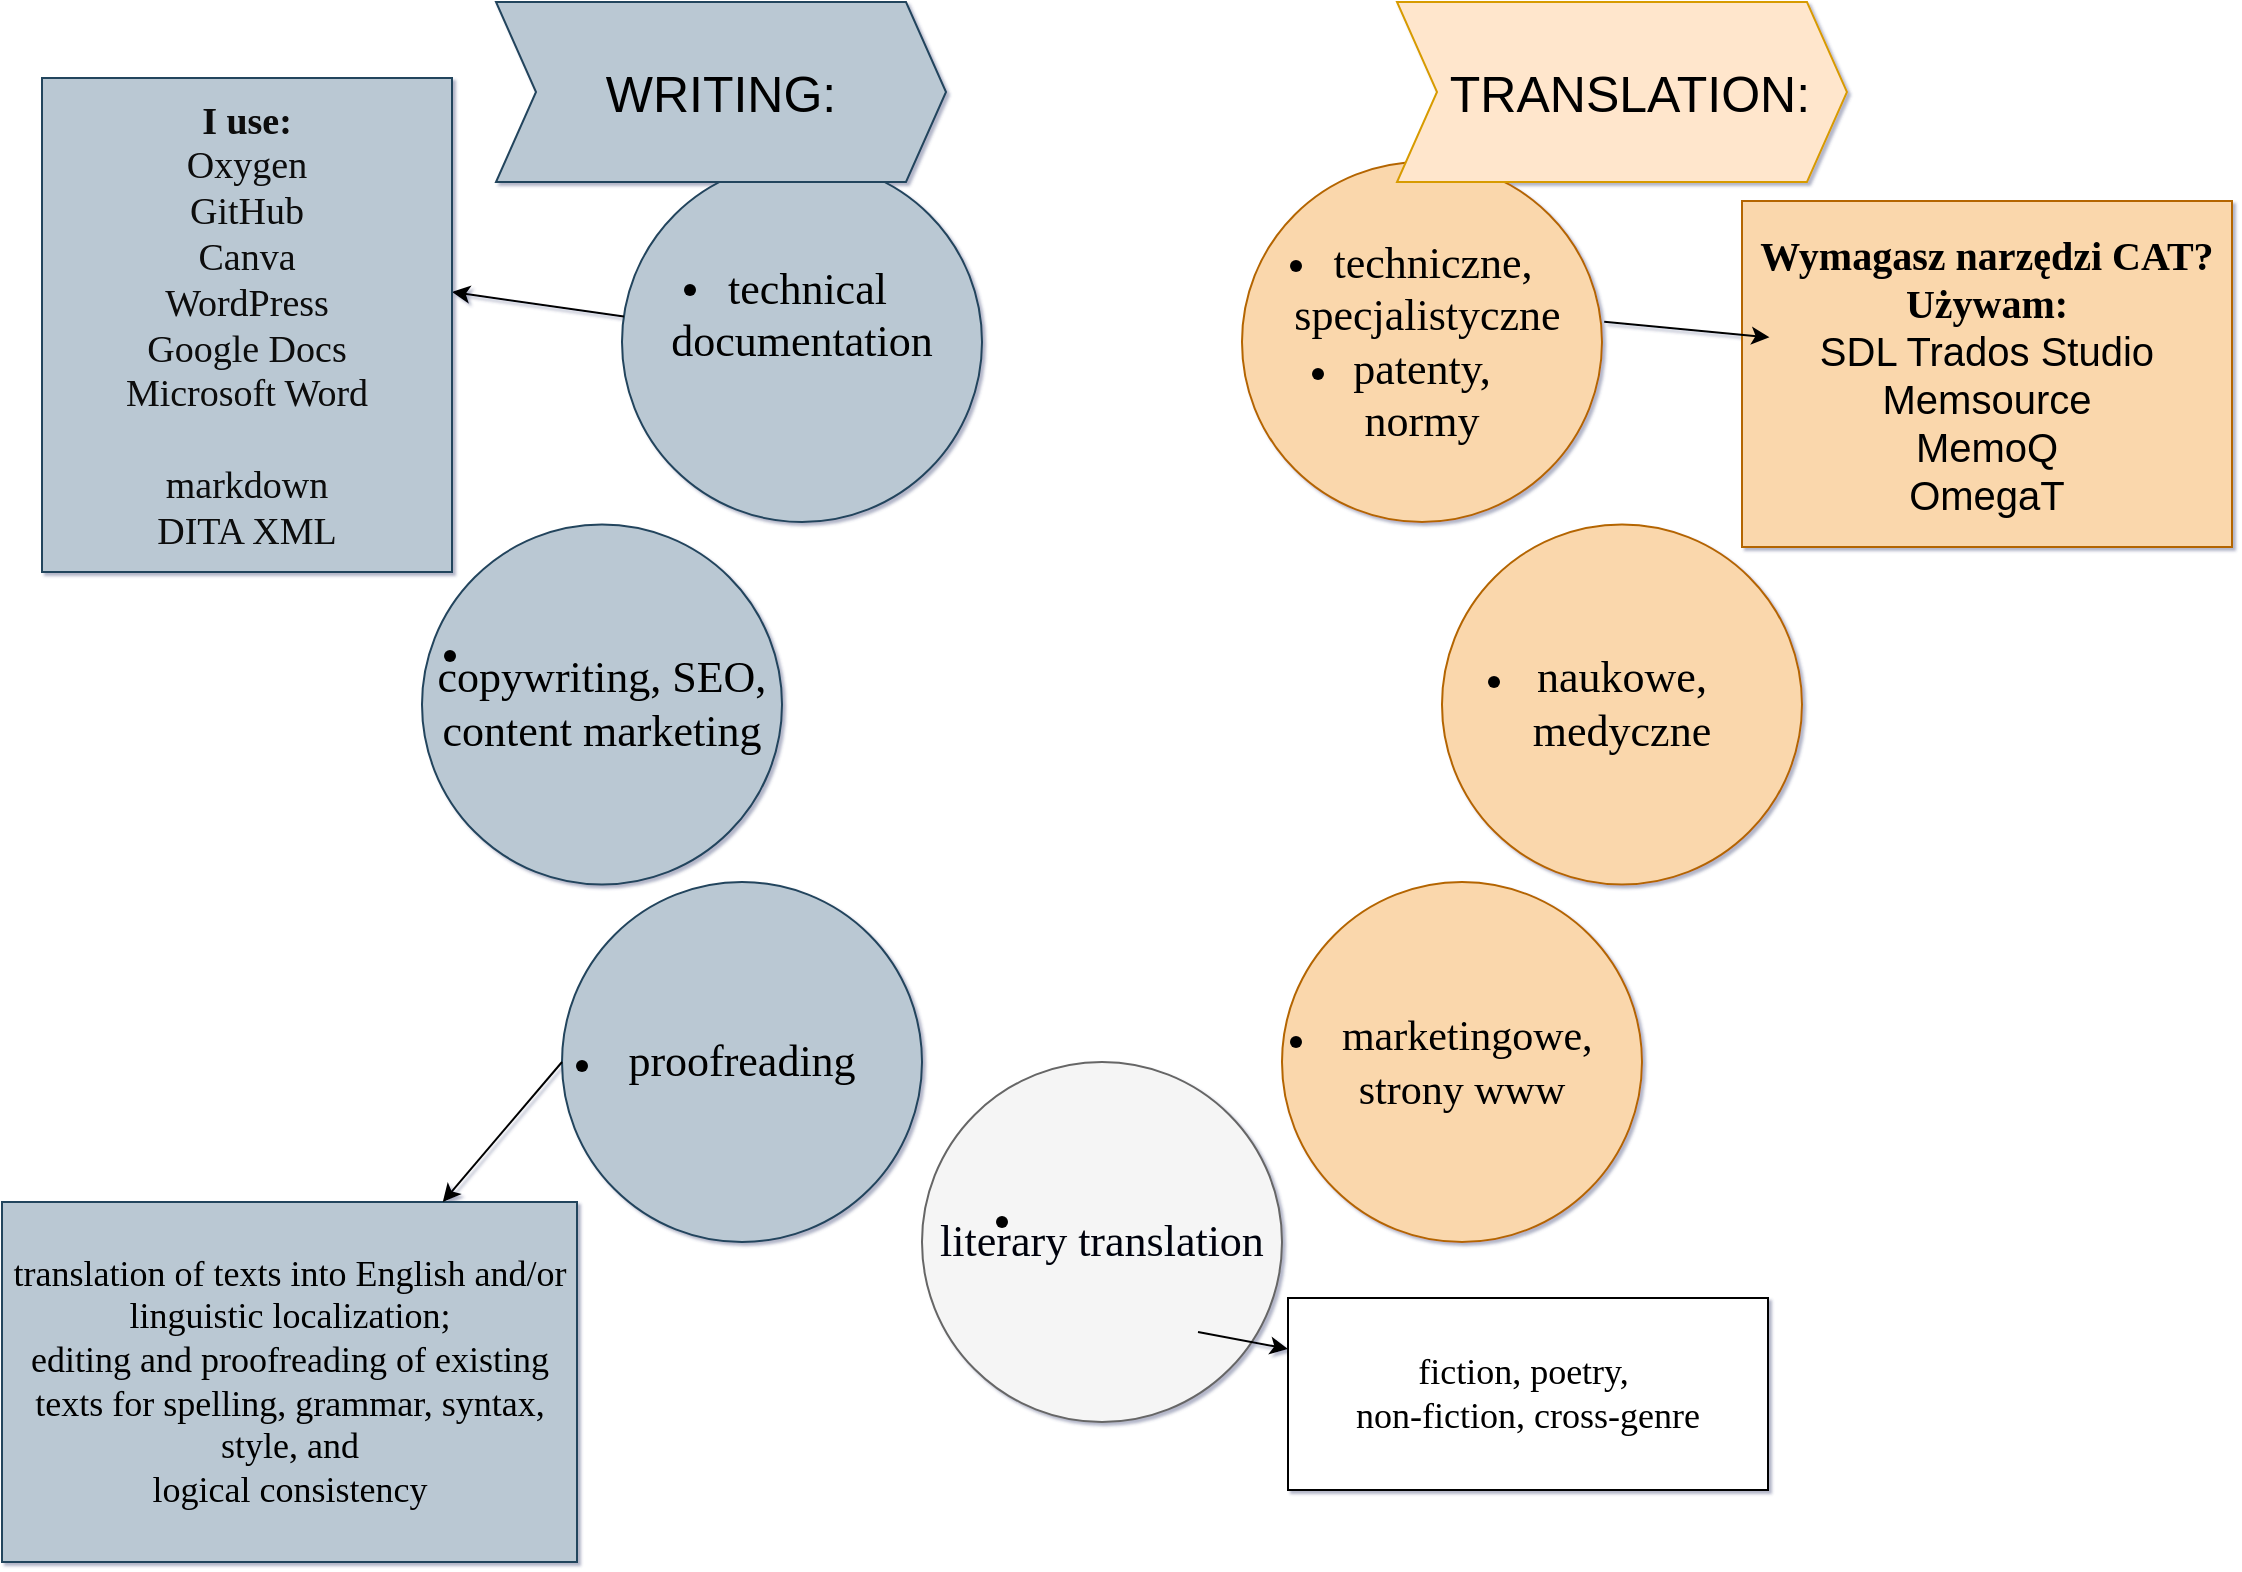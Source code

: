 <mxfile version="24.0.7" type="github">
  <diagram name="Page-1" id="dd472eb7-4b8b-5cd9-a60b-b15522922e76">
    <mxGraphModel dx="2150" dy="558" grid="0" gridSize="10" guides="1" tooltips="1" connect="1" arrows="1" fold="1" page="1" pageScale="1" pageWidth="1100" pageHeight="850" background="#FFFFFF" math="0" shadow="1">
      <root>
        <mxCell id="0" />
        <mxCell id="1" parent="0" />
        <mxCell id="45236fa5f4b8e91a-2" value="&lt;font color=&quot;#00060d&quot;&gt;literary translation&lt;br&gt;&lt;/font&gt;" style="ellipse;whiteSpace=wrap;html=1;rounded=0;shadow=0;dashed=0;comic=0;fontFamily=Verdana;fontSize=22;fontColor=#0069D1;fillColor=#f5f5f5;strokeColor=#666666;" parent="1" vertex="1">
          <mxGeometry x="440" y="560" width="180" height="180" as="geometry" />
        </mxCell>
        <mxCell id="45236fa5f4b8e91a-3" value="&lt;div&gt;naukowe,&lt;/div&gt;&lt;div&gt;medyczne&lt;br&gt;&lt;/div&gt;" style="ellipse;whiteSpace=wrap;html=1;rounded=0;shadow=0;dashed=0;comic=0;fontFamily=Verdana;fontSize=22;fillColor=#fad7ac;strokeColor=#b46504;" parent="1" vertex="1">
          <mxGeometry x="700" y="291.26" width="180" height="180" as="geometry" />
        </mxCell>
        <mxCell id="45236fa5f4b8e91a-4" value="&lt;font style=&quot;font-size: 22px;&quot;&gt;copywriting, SEO, content marketing&lt;br&gt;&lt;/font&gt;" style="ellipse;whiteSpace=wrap;html=1;rounded=0;shadow=0;dashed=0;comic=0;fontFamily=Verdana;fontSize=22;fillColor=#bac8d3;strokeColor=#23445d;" parent="1" vertex="1">
          <mxGeometry x="190" y="291.26" width="180" height="180" as="geometry" />
        </mxCell>
        <mxCell id="45236fa5f4b8e91a-5" value="&lt;div style=&quot;&quot;&gt;&lt;font style=&quot;font-size: 22px;&quot;&gt;&amp;nbsp;technical documentation&lt;br&gt;&lt;/font&gt;&lt;/div&gt;&lt;div style=&quot;&quot;&gt;&lt;font style=&quot;font-size: 22px;&quot;&gt;&lt;br&gt;&lt;/font&gt;&lt;/div&gt;" style="ellipse;whiteSpace=wrap;html=1;rounded=0;shadow=0;dashed=0;comic=0;fontFamily=Verdana;fontSize=22;fillColor=#bac8d3;strokeColor=#23445d;" parent="1" vertex="1">
          <mxGeometry x="290" y="110" width="180" height="180" as="geometry" />
        </mxCell>
        <mxCell id="45236fa5f4b8e91a-6" value="&lt;div style=&quot;&quot;&gt;&lt;font style=&quot;font-size: 22px;&quot; face=&quot;Verdana&quot;&gt;&amp;nbsp;&lt;/font&gt;&lt;font style=&quot;font-size: 22px;&quot; face=&quot;3_kRnwSZ05rTefSs1a9Z&quot;&gt;&lt;br&gt;&lt;/font&gt;&lt;/div&gt;&lt;div style=&quot;&quot;&gt;&lt;font style=&quot;font-size: 22px;&quot; face=&quot;3_kRnwSZ05rTefSs1a9Z&quot;&gt;&amp;nbsp; techniczne,&lt;/font&gt;&lt;/div&gt;&lt;div style=&quot;&quot;&gt;&lt;font style=&quot;font-size: 22px;&quot; face=&quot;3_kRnwSZ05rTefSs1a9Z&quot;&gt;&amp;nbsp;specjalistyczne&lt;/font&gt;&lt;/div&gt;&lt;div style=&quot;&quot;&gt;&lt;font style=&quot;font-size: 22px;&quot; face=&quot;3_kRnwSZ05rTefSs1a9Z&quot;&gt;patenty,&lt;/font&gt;&lt;/div&gt;&lt;div style=&quot;&quot;&gt;&lt;font style=&quot;font-size: 22px;&quot; face=&quot;3_kRnwSZ05rTefSs1a9Z&quot;&gt;normy&lt;br&gt;&lt;/font&gt;&lt;/div&gt;&lt;div style=&quot;&quot;&gt;&lt;font style=&quot;font-size: 22px;&quot; face=&quot;3_kRnwSZ05rTefSs1a9Z&quot;&gt;&lt;br&gt;&lt;/font&gt;&lt;/div&gt;" style="ellipse;whiteSpace=wrap;html=1;rounded=0;shadow=0;dashed=0;comic=0;fontFamily=Verdana;fontSize=22;fillColor=#fad7ac;strokeColor=#b46504;" parent="1" vertex="1">
          <mxGeometry x="600" y="110" width="180" height="180" as="geometry" />
        </mxCell>
        <mxCell id="45236fa5f4b8e91a-7" value="&lt;div&gt;&lt;font style=&quot;font-size: 21px;&quot;&gt;&amp;nbsp;marketingowe,&lt;/font&gt;&lt;/div&gt;&lt;div&gt;&lt;font style=&quot;font-size: 21px;&quot;&gt;strony www&lt;br&gt;&lt;/font&gt;&lt;/div&gt;" style="ellipse;whiteSpace=wrap;html=1;rounded=0;shadow=0;dashed=0;comic=0;fontFamily=Verdana;fontSize=22;fillColor=#fad7ac;strokeColor=#b46504;" parent="1" vertex="1">
          <mxGeometry x="620" y="470" width="180" height="180" as="geometry" />
        </mxCell>
        <mxCell id="45236fa5f4b8e91a-8" value="proofreading" style="ellipse;whiteSpace=wrap;html=1;rounded=0;shadow=0;dashed=0;comic=0;fontFamily=Verdana;fontSize=22;fillColor=#bac8d3;strokeColor=#23445d;" parent="1" vertex="1">
          <mxGeometry x="260" y="470" width="180" height="180" as="geometry" />
        </mxCell>
        <mxCell id="bTzxaUfQtD9iZVpZiJUE-5" value="&lt;font face=&quot;Verdana&quot; style=&quot;font-size: 20px;&quot;&gt;&lt;b&gt;Wymagasz narzędzi CAT? Używam:&lt;br&gt;&lt;/b&gt;&lt;/font&gt;&lt;div style=&quot;font-size: 20px;&quot;&gt;&lt;font face=&quot;91rZdBT9kLizhOjYf7mg&quot; style=&quot;font-size: 20px;&quot;&gt;SDL Trados Studio&lt;/font&gt;&lt;/div&gt;&lt;div style=&quot;font-size: 20px;&quot;&gt;&lt;font face=&quot;91rZdBT9kLizhOjYf7mg&quot; style=&quot;font-size: 20px;&quot;&gt;Memsource&lt;/font&gt;&lt;/div&gt;&lt;div style=&quot;font-size: 20px;&quot;&gt;&lt;font face=&quot;91rZdBT9kLizhOjYf7mg&quot; style=&quot;font-size: 20px;&quot;&gt;MemoQ&lt;/font&gt;&lt;/div&gt;&lt;div style=&quot;font-size: 20px;&quot;&gt;&lt;font face=&quot;91rZdBT9kLizhOjYf7mg&quot; style=&quot;font-size: 20px;&quot;&gt;OmegaT&lt;br&gt;&lt;/font&gt;&lt;/div&gt;" style="rounded=0;whiteSpace=wrap;html=1;fillColor=#fad7ac;strokeColor=#b46504;fontColor=default;" parent="1" vertex="1">
          <mxGeometry x="850" y="129.5" width="245" height="173" as="geometry" />
        </mxCell>
        <mxCell id="bTzxaUfQtD9iZVpZiJUE-11" value="" style="endArrow=classic;html=1;rounded=0;entryX=1;entryY=0.433;entryDx=0;entryDy=0;entryPerimeter=0;" parent="1" source="45236fa5f4b8e91a-5" target="bTzxaUfQtD9iZVpZiJUE-13" edge="1">
          <mxGeometry width="50" height="50" relative="1" as="geometry">
            <mxPoint x="250" y="190" as="sourcePoint" />
            <mxPoint x="220" y="160" as="targetPoint" />
          </mxGeometry>
        </mxCell>
        <mxCell id="bTzxaUfQtD9iZVpZiJUE-13" value="&lt;font style=&quot;font-size: 19px;&quot; face=&quot;Verdana&quot;&gt;&lt;b&gt;I use:&lt;br&gt;&lt;/b&gt;Oxygen&lt;br&gt;GitHub&lt;br&gt;Canva&lt;br&gt;WordPress&lt;br&gt;Google Docs&lt;br&gt;Microsoft Word&lt;br&gt;&lt;br&gt;markdown&lt;br&gt;DITA XML&lt;br&gt;&lt;/font&gt;" style="rounded=0;whiteSpace=wrap;html=1;fillColor=#bac8d3;strokeColor=#23445d;fontColor=#0A0A0A;" parent="1" vertex="1">
          <mxGeometry y="68" width="205" height="247" as="geometry" />
        </mxCell>
        <mxCell id="bTzxaUfQtD9iZVpZiJUE-22" value="&lt;div style=&quot;font-size: 25px;&quot;&gt;&lt;font style=&quot;font-size: 25px;&quot;&gt;WRITING:&lt;/font&gt;&lt;/div&gt;" style="shape=step;perimeter=stepPerimeter;whiteSpace=wrap;html=1;fixedSize=1;fillColor=#bac8d3;strokeColor=#23445d;" parent="1" vertex="1">
          <mxGeometry x="227" y="30" width="225" height="90" as="geometry" />
        </mxCell>
        <mxCell id="bTzxaUfQtD9iZVpZiJUE-24" value="&lt;font style=&quot;font-size: 25px;&quot;&gt;&amp;nbsp;TRANSLATION:&lt;/font&gt;" style="shape=step;perimeter=stepPerimeter;whiteSpace=wrap;html=1;fixedSize=1;fillColor=#ffe6cc;strokeColor=#d79b00;" parent="1" vertex="1">
          <mxGeometry x="677.5" y="30" width="225" height="90" as="geometry" />
        </mxCell>
        <mxCell id="bTzxaUfQtD9iZVpZiJUE-30" value="" style="shape=waypoint;sketch=0;fillStyle=solid;size=6;pointerEvents=1;points=[];fillColor=none;resizable=0;rotatable=0;perimeter=centerPerimeter;snapToPoint=1;" parent="1" vertex="1">
          <mxGeometry x="314" y="164" width="20" height="20" as="geometry" />
        </mxCell>
        <mxCell id="bTzxaUfQtD9iZVpZiJUE-31" value="" style="shape=waypoint;sketch=0;fillStyle=solid;size=6;pointerEvents=1;points=[];fillColor=none;resizable=0;rotatable=0;perimeter=centerPerimeter;snapToPoint=1;" parent="1" vertex="1">
          <mxGeometry x="194" y="347" width="20" height="20" as="geometry" />
        </mxCell>
        <mxCell id="bTzxaUfQtD9iZVpZiJUE-32" value="" style="shape=waypoint;sketch=0;fillStyle=solid;size=6;pointerEvents=1;points=[];fillColor=none;resizable=0;rotatable=0;perimeter=centerPerimeter;snapToPoint=1;" parent="1" vertex="1">
          <mxGeometry x="260" y="552" width="20" height="20" as="geometry" />
        </mxCell>
        <mxCell id="bTzxaUfQtD9iZVpZiJUE-4" value="" style="endArrow=classic;html=1;rounded=0;entryX=0.056;entryY=0.394;entryDx=0;entryDy=0;entryPerimeter=0;exitX=1.006;exitY=0.444;exitDx=0;exitDy=0;exitPerimeter=0;" parent="1" source="45236fa5f4b8e91a-6" target="bTzxaUfQtD9iZVpZiJUE-5" edge="1">
          <mxGeometry width="50" height="50" relative="1" as="geometry">
            <mxPoint x="777" y="189.57" as="sourcePoint" />
            <mxPoint x="827" y="185.999" as="targetPoint" />
          </mxGeometry>
        </mxCell>
        <mxCell id="bTzxaUfQtD9iZVpZiJUE-37" value="" style="shape=waypoint;sketch=0;fillStyle=solid;size=6;pointerEvents=1;points=[];fillColor=none;resizable=0;rotatable=0;perimeter=centerPerimeter;snapToPoint=1;" parent="1" vertex="1">
          <mxGeometry x="470" y="630" width="20" height="20" as="geometry" />
        </mxCell>
        <mxCell id="bTzxaUfQtD9iZVpZiJUE-39" value="" style="shape=waypoint;sketch=0;fillStyle=solid;size=6;pointerEvents=1;points=[];fillColor=none;resizable=0;rotatable=0;perimeter=centerPerimeter;snapToPoint=1;" parent="1" vertex="1">
          <mxGeometry x="617" y="152" width="20" height="20" as="geometry" />
        </mxCell>
        <mxCell id="bTzxaUfQtD9iZVpZiJUE-40" value="" style="shape=waypoint;sketch=0;fillStyle=solid;size=6;pointerEvents=1;points=[];fillColor=none;resizable=0;rotatable=0;perimeter=centerPerimeter;snapToPoint=1;" parent="1" vertex="1">
          <mxGeometry x="628" y="206" width="20" height="20" as="geometry" />
        </mxCell>
        <mxCell id="bTzxaUfQtD9iZVpZiJUE-41" value="" style="shape=waypoint;sketch=0;fillStyle=solid;size=6;pointerEvents=1;points=[];fillColor=none;resizable=0;rotatable=0;perimeter=centerPerimeter;snapToPoint=1;" parent="1" vertex="1">
          <mxGeometry x="716" y="360" width="20" height="20" as="geometry" />
        </mxCell>
        <mxCell id="bTzxaUfQtD9iZVpZiJUE-43" value="" style="shape=waypoint;sketch=0;fillStyle=solid;size=6;pointerEvents=1;points=[];fillColor=none;resizable=0;rotatable=0;perimeter=centerPerimeter;snapToPoint=1;" parent="1" vertex="1">
          <mxGeometry x="617" y="540" width="20" height="20" as="geometry" />
        </mxCell>
        <mxCell id="bTzxaUfQtD9iZVpZiJUE-46" value="" style="endArrow=classic;html=1;rounded=0;" parent="1" target="bTzxaUfQtD9iZVpZiJUE-47" edge="1">
          <mxGeometry width="50" height="50" relative="1" as="geometry">
            <mxPoint x="578" y="695" as="sourcePoint" />
            <mxPoint x="683" y="708" as="targetPoint" />
          </mxGeometry>
        </mxCell>
        <mxCell id="bTzxaUfQtD9iZVpZiJUE-47" value="&lt;div&gt;&lt;font face=&quot;Verdana&quot;&gt;&lt;font style=&quot;font-size: 18px;&quot;&gt;fiction, poetry,&amp;nbsp;&lt;/font&gt;&lt;/font&gt;&lt;/div&gt;&lt;div&gt;&lt;font face=&quot;Verdana&quot;&gt;&lt;font style=&quot;font-size: 18px;&quot;&gt;non-fiction, cross-genre&lt;/font&gt;&lt;/font&gt;&lt;/div&gt;" style="rounded=0;whiteSpace=wrap;html=1;" parent="1" vertex="1">
          <mxGeometry x="623" y="678" width="240" height="96" as="geometry" />
        </mxCell>
        <mxCell id="bTzxaUfQtD9iZVpZiJUE-48" value="&lt;font style=&quot;font-size: 18px;&quot; face=&quot;Verdana&quot;&gt;translation of texts into English and/or linguistic localization; &lt;br&gt;editing and proofreading of existing texts for spelling, grammar, syntax, style, and &lt;br&gt;logical consistency&lt;/font&gt;" style="rounded=0;whiteSpace=wrap;html=1;fillColor=#bac8d3;strokeColor=#23445d;" parent="1" vertex="1">
          <mxGeometry x="-20" y="630" width="287.5" height="180" as="geometry" />
        </mxCell>
        <mxCell id="bTzxaUfQtD9iZVpZiJUE-49" value="" style="endArrow=classic;html=1;rounded=0;exitX=0;exitY=0.5;exitDx=0;exitDy=0;" parent="1" source="45236fa5f4b8e91a-8" target="bTzxaUfQtD9iZVpZiJUE-48" edge="1">
          <mxGeometry width="50" height="50" relative="1" as="geometry">
            <mxPoint x="130" y="585" as="sourcePoint" />
            <mxPoint x="180" y="535" as="targetPoint" />
          </mxGeometry>
        </mxCell>
      </root>
    </mxGraphModel>
  </diagram>
</mxfile>
